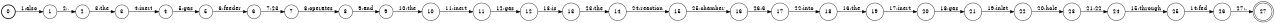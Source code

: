 digraph FST {
rankdir = LR;
size = "8.5,11";
label = "";
center = 1;
orientation = Portrait;
ranksep = "0.4";
nodesep = "0.25";
0 [label = "0", shape = circle, style = bold, fontsize = 14]
	0 -> 1 [label = "1:also", fontsize = 14];
1 [label = "1", shape = circle, style = solid, fontsize = 14]
	1 -> 2 [label = "2:,", fontsize = 14];
2 [label = "2", shape = circle, style = solid, fontsize = 14]
	2 -> 3 [label = "3:the", fontsize = 14];
3 [label = "3", shape = circle, style = solid, fontsize = 14]
	3 -> 4 [label = "4:inert", fontsize = 14];
4 [label = "4", shape = circle, style = solid, fontsize = 14]
	4 -> 5 [label = "5:gas", fontsize = 14];
5 [label = "5", shape = circle, style = solid, fontsize = 14]
	5 -> 6 [label = "6:feeder", fontsize = 14];
6 [label = "6", shape = circle, style = solid, fontsize = 14]
	6 -> 7 [label = "7:23", fontsize = 14];
7 [label = "7", shape = circle, style = solid, fontsize = 14]
	7 -> 8 [label = "8:operates", fontsize = 14];
8 [label = "8", shape = circle, style = solid, fontsize = 14]
	8 -> 9 [label = "9:and", fontsize = 14];
9 [label = "9", shape = circle, style = solid, fontsize = 14]
	9 -> 10 [label = "10:the", fontsize = 14];
10 [label = "10", shape = circle, style = solid, fontsize = 14]
	10 -> 11 [label = "11:inert", fontsize = 14];
11 [label = "11", shape = circle, style = solid, fontsize = 14]
	11 -> 12 [label = "12:gas", fontsize = 14];
12 [label = "12", shape = circle, style = solid, fontsize = 14]
	12 -> 13 [label = "13:is", fontsize = 14];
13 [label = "13", shape = circle, style = solid, fontsize = 14]
	13 -> 14 [label = "23:the", fontsize = 14];
14 [label = "14", shape = circle, style = solid, fontsize = 14]
	14 -> 15 [label = "24:reaction", fontsize = 14];
15 [label = "15", shape = circle, style = solid, fontsize = 14]
	15 -> 16 [label = "25:chamber", fontsize = 14];
16 [label = "16", shape = circle, style = solid, fontsize = 14]
	16 -> 17 [label = "26:6", fontsize = 14];
17 [label = "17", shape = circle, style = solid, fontsize = 14]
	17 -> 18 [label = "22:into", fontsize = 14];
18 [label = "18", shape = circle, style = solid, fontsize = 14]
	18 -> 19 [label = "16:the", fontsize = 14];
19 [label = "19", shape = circle, style = solid, fontsize = 14]
	19 -> 20 [label = "17:inert", fontsize = 14];
20 [label = "20", shape = circle, style = solid, fontsize = 14]
	20 -> 21 [label = "18:gas", fontsize = 14];
21 [label = "21", shape = circle, style = solid, fontsize = 14]
	21 -> 22 [label = "19:inlet", fontsize = 14];
22 [label = "22", shape = circle, style = solid, fontsize = 14]
	22 -> 23 [label = "20:hole", fontsize = 14];
23 [label = "23", shape = circle, style = solid, fontsize = 14]
	23 -> 24 [label = "21:22", fontsize = 14];
24 [label = "24", shape = circle, style = solid, fontsize = 14]
	24 -> 25 [label = "15:through", fontsize = 14];
25 [label = "25", shape = circle, style = solid, fontsize = 14]
	25 -> 26 [label = "14:fed", fontsize = 14];
26 [label = "26", shape = circle, style = solid, fontsize = 14]
	26 -> 27 [label = "27:.", fontsize = 14];
27 [label = "27", shape = doublecircle, style = solid, fontsize = 14]
}
